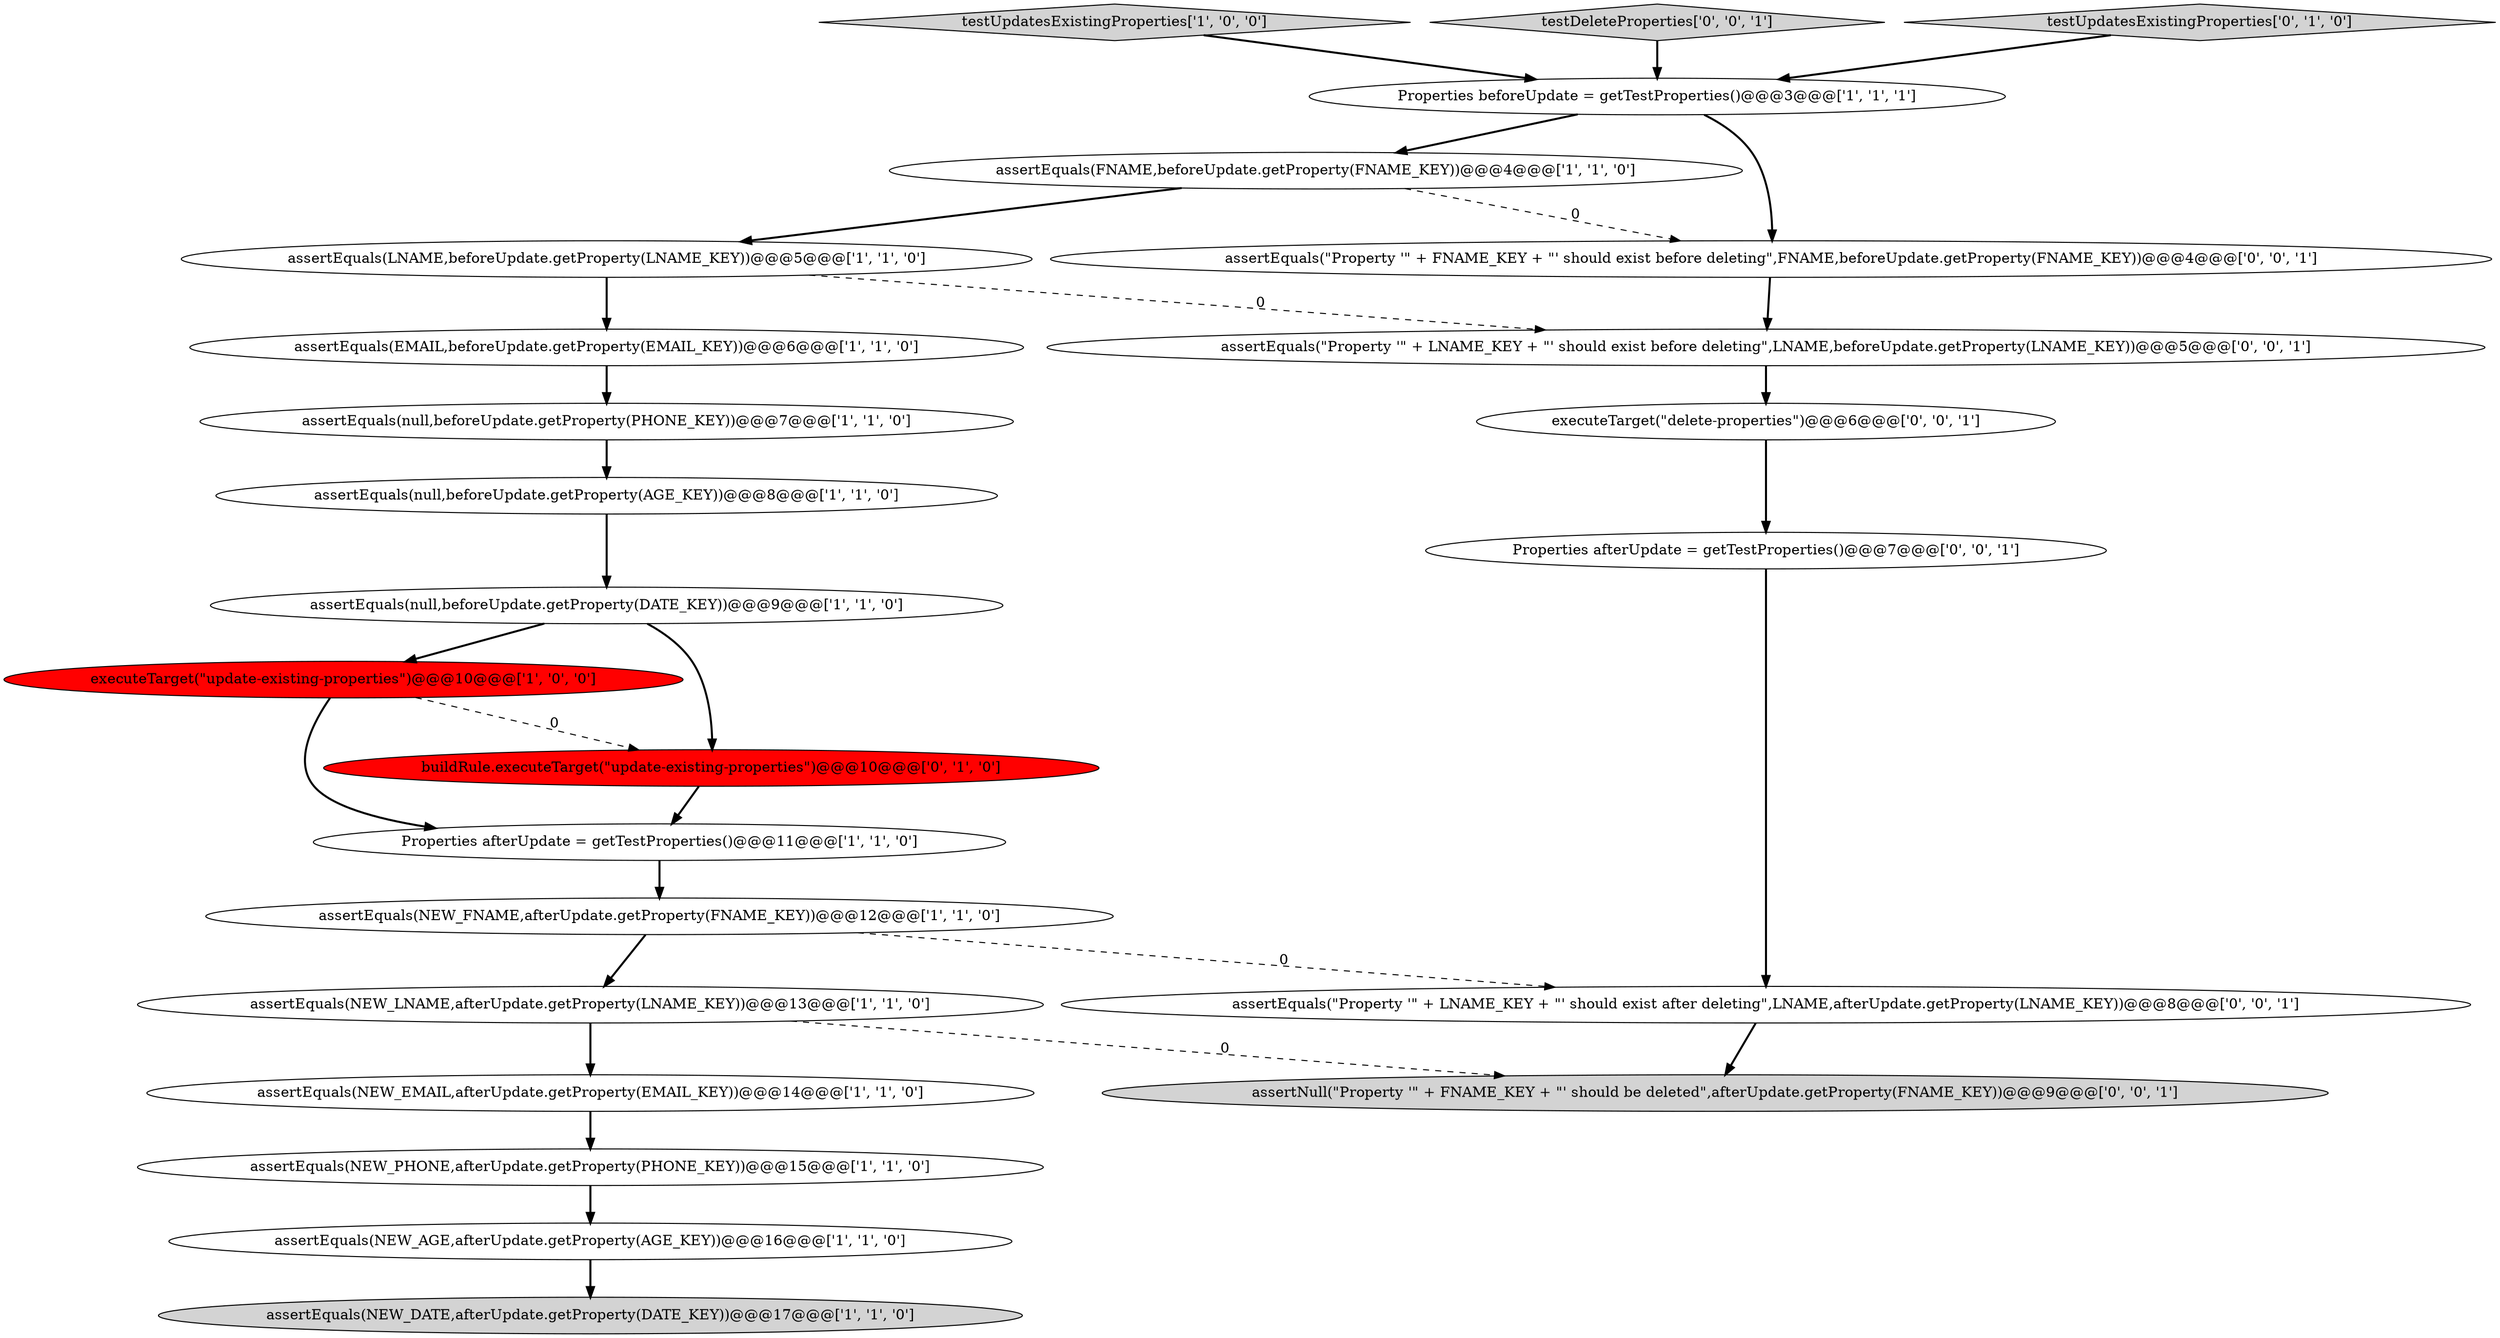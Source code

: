 digraph {
14 [style = filled, label = "assertEquals(FNAME,beforeUpdate.getProperty(FNAME_KEY))@@@4@@@['1', '1', '0']", fillcolor = white, shape = ellipse image = "AAA0AAABBB1BBB"];
24 [style = filled, label = "executeTarget(\"delete-properties\")@@@6@@@['0', '0', '1']", fillcolor = white, shape = ellipse image = "AAA0AAABBB3BBB"];
1 [style = filled, label = "Properties beforeUpdate = getTestProperties()@@@3@@@['1', '1', '1']", fillcolor = white, shape = ellipse image = "AAA0AAABBB1BBB"];
0 [style = filled, label = "assertEquals(NEW_FNAME,afterUpdate.getProperty(FNAME_KEY))@@@12@@@['1', '1', '0']", fillcolor = white, shape = ellipse image = "AAA0AAABBB1BBB"];
15 [style = filled, label = "testUpdatesExistingProperties['1', '0', '0']", fillcolor = lightgray, shape = diamond image = "AAA0AAABBB1BBB"];
9 [style = filled, label = "assertEquals(NEW_AGE,afterUpdate.getProperty(AGE_KEY))@@@16@@@['1', '1', '0']", fillcolor = white, shape = ellipse image = "AAA0AAABBB1BBB"];
18 [style = filled, label = "testDeleteProperties['0', '0', '1']", fillcolor = lightgray, shape = diamond image = "AAA0AAABBB3BBB"];
23 [style = filled, label = "assertEquals(\"Property '\" + LNAME_KEY + \"' should exist before deleting\",LNAME,beforeUpdate.getProperty(LNAME_KEY))@@@5@@@['0', '0', '1']", fillcolor = white, shape = ellipse image = "AAA0AAABBB3BBB"];
3 [style = filled, label = "assertEquals(null,beforeUpdate.getProperty(AGE_KEY))@@@8@@@['1', '1', '0']", fillcolor = white, shape = ellipse image = "AAA0AAABBB1BBB"];
7 [style = filled, label = "assertEquals(NEW_DATE,afterUpdate.getProperty(DATE_KEY))@@@17@@@['1', '1', '0']", fillcolor = lightgray, shape = ellipse image = "AAA0AAABBB1BBB"];
17 [style = filled, label = "buildRule.executeTarget(\"update-existing-properties\")@@@10@@@['0', '1', '0']", fillcolor = red, shape = ellipse image = "AAA1AAABBB2BBB"];
21 [style = filled, label = "assertNull(\"Property '\" + FNAME_KEY + \"' should be deleted\",afterUpdate.getProperty(FNAME_KEY))@@@9@@@['0', '0', '1']", fillcolor = lightgray, shape = ellipse image = "AAA0AAABBB3BBB"];
10 [style = filled, label = "assertEquals(null,beforeUpdate.getProperty(DATE_KEY))@@@9@@@['1', '1', '0']", fillcolor = white, shape = ellipse image = "AAA0AAABBB1BBB"];
13 [style = filled, label = "assertEquals(null,beforeUpdate.getProperty(PHONE_KEY))@@@7@@@['1', '1', '0']", fillcolor = white, shape = ellipse image = "AAA0AAABBB1BBB"];
22 [style = filled, label = "assertEquals(\"Property '\" + LNAME_KEY + \"' should exist after deleting\",LNAME,afterUpdate.getProperty(LNAME_KEY))@@@8@@@['0', '0', '1']", fillcolor = white, shape = ellipse image = "AAA0AAABBB3BBB"];
11 [style = filled, label = "assertEquals(EMAIL,beforeUpdate.getProperty(EMAIL_KEY))@@@6@@@['1', '1', '0']", fillcolor = white, shape = ellipse image = "AAA0AAABBB1BBB"];
4 [style = filled, label = "assertEquals(LNAME,beforeUpdate.getProperty(LNAME_KEY))@@@5@@@['1', '1', '0']", fillcolor = white, shape = ellipse image = "AAA0AAABBB1BBB"];
6 [style = filled, label = "assertEquals(NEW_PHONE,afterUpdate.getProperty(PHONE_KEY))@@@15@@@['1', '1', '0']", fillcolor = white, shape = ellipse image = "AAA0AAABBB1BBB"];
12 [style = filled, label = "Properties afterUpdate = getTestProperties()@@@11@@@['1', '1', '0']", fillcolor = white, shape = ellipse image = "AAA0AAABBB1BBB"];
19 [style = filled, label = "Properties afterUpdate = getTestProperties()@@@7@@@['0', '0', '1']", fillcolor = white, shape = ellipse image = "AAA0AAABBB3BBB"];
2 [style = filled, label = "assertEquals(NEW_EMAIL,afterUpdate.getProperty(EMAIL_KEY))@@@14@@@['1', '1', '0']", fillcolor = white, shape = ellipse image = "AAA0AAABBB1BBB"];
5 [style = filled, label = "executeTarget(\"update-existing-properties\")@@@10@@@['1', '0', '0']", fillcolor = red, shape = ellipse image = "AAA1AAABBB1BBB"];
20 [style = filled, label = "assertEquals(\"Property '\" + FNAME_KEY + \"' should exist before deleting\",FNAME,beforeUpdate.getProperty(FNAME_KEY))@@@4@@@['0', '0', '1']", fillcolor = white, shape = ellipse image = "AAA0AAABBB3BBB"];
16 [style = filled, label = "testUpdatesExistingProperties['0', '1', '0']", fillcolor = lightgray, shape = diamond image = "AAA0AAABBB2BBB"];
8 [style = filled, label = "assertEquals(NEW_LNAME,afterUpdate.getProperty(LNAME_KEY))@@@13@@@['1', '1', '0']", fillcolor = white, shape = ellipse image = "AAA0AAABBB1BBB"];
24->19 [style = bold, label=""];
2->6 [style = bold, label=""];
22->21 [style = bold, label=""];
1->20 [style = bold, label=""];
14->20 [style = dashed, label="0"];
10->17 [style = bold, label=""];
8->21 [style = dashed, label="0"];
9->7 [style = bold, label=""];
12->0 [style = bold, label=""];
0->22 [style = dashed, label="0"];
3->10 [style = bold, label=""];
23->24 [style = bold, label=""];
17->12 [style = bold, label=""];
10->5 [style = bold, label=""];
20->23 [style = bold, label=""];
13->3 [style = bold, label=""];
8->2 [style = bold, label=""];
5->12 [style = bold, label=""];
16->1 [style = bold, label=""];
18->1 [style = bold, label=""];
5->17 [style = dashed, label="0"];
11->13 [style = bold, label=""];
0->8 [style = bold, label=""];
1->14 [style = bold, label=""];
6->9 [style = bold, label=""];
4->11 [style = bold, label=""];
4->23 [style = dashed, label="0"];
19->22 [style = bold, label=""];
14->4 [style = bold, label=""];
15->1 [style = bold, label=""];
}
